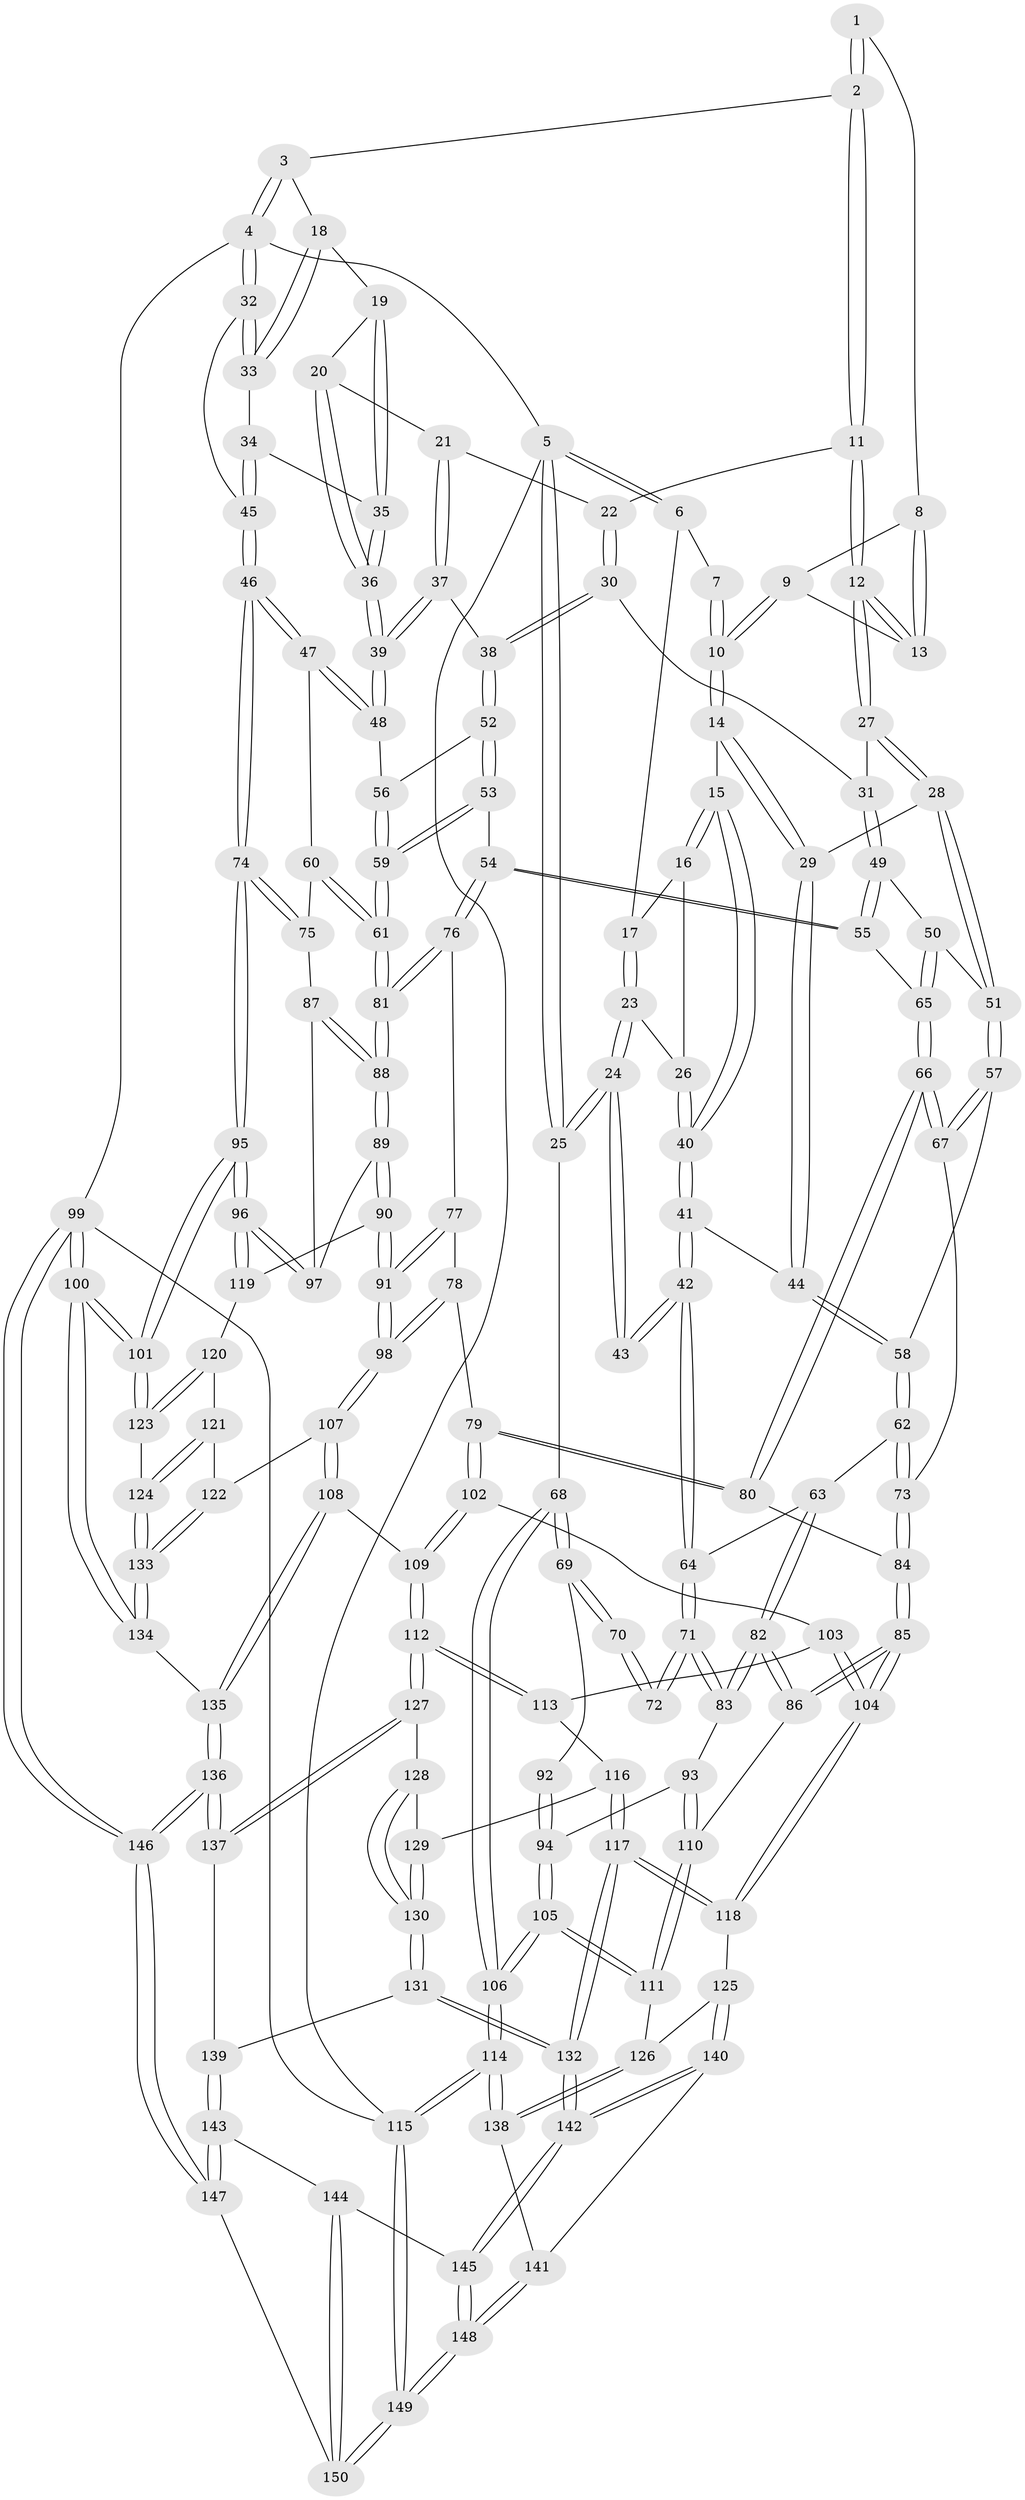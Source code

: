 // coarse degree distribution, {4: 0.29523809523809524, 9: 0.009523809523809525, 3: 0.10476190476190476, 5: 0.4095238095238095, 6: 0.17142857142857143, 7: 0.009523809523809525}
// Generated by graph-tools (version 1.1) at 2025/21/03/04/25 18:21:29]
// undirected, 150 vertices, 372 edges
graph export_dot {
graph [start="1"]
  node [color=gray90,style=filled];
  1 [pos="+0.5580255376301119+0"];
  2 [pos="+0.7573904117102627+0"];
  3 [pos="+0.9029015088300637+0"];
  4 [pos="+1+0"];
  5 [pos="+0+0"];
  6 [pos="+0.08413542261776945+0"];
  7 [pos="+0.3725119297490357+0"];
  8 [pos="+0.5519194757228874+0"];
  9 [pos="+0.5062616809967176+0.026810970607524954"];
  10 [pos="+0.3930624371898753+0.09061535507123514"];
  11 [pos="+0.6531244242356498+0.08732166545888428"];
  12 [pos="+0.6109891986236201+0.1250433562466828"];
  13 [pos="+0.5900236459102768+0.08257379830477794"];
  14 [pos="+0.3906711450300834+0.10586966382754562"];
  15 [pos="+0.36259854775845873+0.10938409774511411"];
  16 [pos="+0.24093570599081365+0.05333832080151389"];
  17 [pos="+0.20655055684297172+0.01849297581261464"];
  18 [pos="+0.85352578650448+0.06758929680728072"];
  19 [pos="+0.8501051714126704+0.07216595319413346"];
  20 [pos="+0.8359106179720762+0.08637059505034246"];
  21 [pos="+0.8314023476857492+0.09002998148409164"];
  22 [pos="+0.8046487355708181+0.0958359692913217"];
  23 [pos="+0.14644087409333448+0.11532085884944208"];
  24 [pos="+0.03238706913564104+0.13786195214601885"];
  25 [pos="+0+0"];
  26 [pos="+0.20523492725649944+0.14815826747377875"];
  27 [pos="+0.5934786536914273+0.1666425890279652"];
  28 [pos="+0.5387420137203882+0.18256236861760036"];
  29 [pos="+0.45055303985051115+0.17988172682407746"];
  30 [pos="+0.6892310990173072+0.21284754594700028"];
  31 [pos="+0.6238617444102712+0.19190117541697108"];
  32 [pos="+1+0.06834235471191458"];
  33 [pos="+0.9612110126660965+0.13660476889867648"];
  34 [pos="+0.9490639440685921+0.2001965382605524"];
  35 [pos="+0.9170854814523589+0.2371564379377657"];
  36 [pos="+0.895645886988996+0.28377849688529966"];
  37 [pos="+0.8038478143766711+0.20717340851775737"];
  38 [pos="+0.7277213212045504+0.23916051785664286"];
  39 [pos="+0.8944568456089489+0.2874751876170173"];
  40 [pos="+0.2373205759545335+0.1909999737356047"];
  41 [pos="+0.21262246809404656+0.26954342941699566"];
  42 [pos="+0.159843736757812+0.3151865989394876"];
  43 [pos="+0.15910641662734812+0.31514804159220833"];
  44 [pos="+0.40174856618832766+0.2854354028796027"];
  45 [pos="+1+0.31322786623300897"];
  46 [pos="+1+0.34279740268621933"];
  47 [pos="+0.9975876269553552+0.3532279248558572"];
  48 [pos="+0.8948877298145935+0.29039153648056815"];
  49 [pos="+0.6344799177524806+0.2931014816195031"];
  50 [pos="+0.5845110099330486+0.35230458328581776"];
  51 [pos="+0.5502596946738955+0.2981990850291797"];
  52 [pos="+0.7361583448416097+0.26946211940261106"];
  53 [pos="+0.7321516914372764+0.3986774031660441"];
  54 [pos="+0.7296401248045539+0.3991046687492202"];
  55 [pos="+0.7287521622047937+0.3986741894757647"];
  56 [pos="+0.8869652707438396+0.2955924188324873"];
  57 [pos="+0.46215812577954135+0.3884190449240573"];
  58 [pos="+0.40630930497007955+0.3263444489450112"];
  59 [pos="+0.769498216647652+0.4118622846708384"];
  60 [pos="+0.926377837922217+0.4435466361458488"];
  61 [pos="+0.8082640386067488+0.4641268698166717"];
  62 [pos="+0.2973128363840456+0.4192428988536164"];
  63 [pos="+0.2521830052327932+0.4240519652036122"];
  64 [pos="+0.2338794415963589+0.4095947611725761"];
  65 [pos="+0.5847830403919286+0.37347880733130195"];
  66 [pos="+0.49912122794984837+0.4521278792522749"];
  67 [pos="+0.4987760682087856+0.4518520979354766"];
  68 [pos="+0+0.436605515604272"];
  69 [pos="+0+0.4288655601602323"];
  70 [pos="+0.15753500808802953+0.3161725228622267"];
  71 [pos="+0.11946291888180291+0.5126755756308538"];
  72 [pos="+0.10740792638140076+0.506613958948213"];
  73 [pos="+0.3634842477842894+0.4761791588875873"];
  74 [pos="+1+0.49362115676504525"];
  75 [pos="+0.9526003832787265+0.506266310004063"];
  76 [pos="+0.6584668432596859+0.4772220541669357"];
  77 [pos="+0.6444582895791146+0.4917340423923969"];
  78 [pos="+0.5839719491477819+0.5116803935203118"];
  79 [pos="+0.5339266150864679+0.5226625427432955"];
  80 [pos="+0.5208053149635853+0.504335811082812"];
  81 [pos="+0.8123241541801581+0.5838295870868699"];
  82 [pos="+0.24436711131026115+0.5616648860405088"];
  83 [pos="+0.11982866990677657+0.5131025829240339"];
  84 [pos="+0.3481335292574527+0.5598756424625384"];
  85 [pos="+0.2849481488045958+0.6480690206112629"];
  86 [pos="+0.27443280673348397+0.6389069590664226"];
  87 [pos="+0.9424395465973914+0.5375236020174067"];
  88 [pos="+0.8126322204475364+0.5899222911507586"];
  89 [pos="+0.8068187573018766+0.6089756663638024"];
  90 [pos="+0.7969292115772458+0.626225985717935"];
  91 [pos="+0.7792747279995159+0.6437479878840986"];
  92 [pos="+0.0933742456136574+0.5057144556131075"];
  93 [pos="+0.11901403036089704+0.6052242983189935"];
  94 [pos="+0.05410660035285751+0.6133398661100748"];
  95 [pos="+1+0.7181945357799607"];
  96 [pos="+1+0.6765206442502855"];
  97 [pos="+1+0.6177410893013758"];
  98 [pos="+0.7677593510160989+0.6627665356639912"];
  99 [pos="+1+1"];
  100 [pos="+1+1"];
  101 [pos="+1+0.7237957491285347"];
  102 [pos="+0.5332249514408545+0.5393734209264001"];
  103 [pos="+0.5049016428073851+0.5865460394368545"];
  104 [pos="+0.2994748062024103+0.6774495252032555"];
  105 [pos="+0+0.6990299630647155"];
  106 [pos="+0+0.6988757789654888"];
  107 [pos="+0.7664443342559665+0.6653033878419894"];
  108 [pos="+0.7588323699410852+0.6727047047302507"];
  109 [pos="+0.6710668588143776+0.6873334600355171"];
  110 [pos="+0.1720756081085899+0.6354273016895821"];
  111 [pos="+0.04406196305457711+0.7392466984438183"];
  112 [pos="+0.6219389526178991+0.7307272768061007"];
  113 [pos="+0.5108453542840623+0.6684802652219496"];
  114 [pos="+0+0.9015532702446225"];
  115 [pos="+0+1"];
  116 [pos="+0.46988661424520284+0.7253424034368949"];
  117 [pos="+0.3121493416743613+0.7474497942294535"];
  118 [pos="+0.3066227907570277+0.7401860850435524"];
  119 [pos="+0.941593058445862+0.6864235712313494"];
  120 [pos="+0.9089462146541996+0.7402589603144384"];
  121 [pos="+0.8900875418656398+0.7423341248374368"];
  122 [pos="+0.871267300582673+0.7427582856881972"];
  123 [pos="+0.9945298974182187+0.7958920958874626"];
  124 [pos="+0.9428482872781496+0.8262439805562078"];
  125 [pos="+0.20547869412911643+0.7722491741148707"];
  126 [pos="+0.1005646730377247+0.7739832470609113"];
  127 [pos="+0.5999631750204322+0.7745254104811852"];
  128 [pos="+0.552002857274122+0.7767903786953634"];
  129 [pos="+0.47804526856795815+0.7322106399029242"];
  130 [pos="+0.4858831710554542+0.8339250791087448"];
  131 [pos="+0.47077117370575666+0.8522934237720379"];
  132 [pos="+0.3448122214646871+0.8615467865102645"];
  133 [pos="+0.8932825480568506+0.858621436069554"];
  134 [pos="+0.8680664419512222+0.8914919173972731"];
  135 [pos="+0.777820536295114+0.9100541637099441"];
  136 [pos="+0.7395172301635469+0.9498383201046819"];
  137 [pos="+0.629337483965141+0.8875259354192924"];
  138 [pos="+0.10093818591117747+0.9095953133458672"];
  139 [pos="+0.5596914135776816+0.9093631972330224"];
  140 [pos="+0.15430924297425763+0.8934159895917848"];
  141 [pos="+0.11971775074816592+0.9231206612796297"];
  142 [pos="+0.3438095105368439+0.8670661189690642"];
  143 [pos="+0.5432292148867753+0.9341228342831741"];
  144 [pos="+0.5009107828949547+0.9656994755912004"];
  145 [pos="+0.34319052513153503+0.8874592107452955"];
  146 [pos="+0.7261106040230815+1"];
  147 [pos="+0.6448811659983308+1"];
  148 [pos="+0.2478961598097901+1"];
  149 [pos="+0.24671290458720474+1"];
  150 [pos="+0.45393045148431693+1"];
  1 -- 2;
  1 -- 2;
  1 -- 8;
  2 -- 3;
  2 -- 11;
  2 -- 11;
  3 -- 4;
  3 -- 4;
  3 -- 18;
  4 -- 5;
  4 -- 32;
  4 -- 32;
  4 -- 99;
  5 -- 6;
  5 -- 6;
  5 -- 25;
  5 -- 25;
  5 -- 115;
  6 -- 7;
  6 -- 17;
  7 -- 10;
  7 -- 10;
  8 -- 9;
  8 -- 13;
  8 -- 13;
  9 -- 10;
  9 -- 10;
  9 -- 13;
  10 -- 14;
  10 -- 14;
  11 -- 12;
  11 -- 12;
  11 -- 22;
  12 -- 13;
  12 -- 13;
  12 -- 27;
  12 -- 27;
  14 -- 15;
  14 -- 29;
  14 -- 29;
  15 -- 16;
  15 -- 16;
  15 -- 40;
  15 -- 40;
  16 -- 17;
  16 -- 26;
  17 -- 23;
  17 -- 23;
  18 -- 19;
  18 -- 33;
  18 -- 33;
  19 -- 20;
  19 -- 35;
  19 -- 35;
  20 -- 21;
  20 -- 36;
  20 -- 36;
  21 -- 22;
  21 -- 37;
  21 -- 37;
  22 -- 30;
  22 -- 30;
  23 -- 24;
  23 -- 24;
  23 -- 26;
  24 -- 25;
  24 -- 25;
  24 -- 43;
  24 -- 43;
  25 -- 68;
  26 -- 40;
  26 -- 40;
  27 -- 28;
  27 -- 28;
  27 -- 31;
  28 -- 29;
  28 -- 51;
  28 -- 51;
  29 -- 44;
  29 -- 44;
  30 -- 31;
  30 -- 38;
  30 -- 38;
  31 -- 49;
  31 -- 49;
  32 -- 33;
  32 -- 33;
  32 -- 45;
  33 -- 34;
  34 -- 35;
  34 -- 45;
  34 -- 45;
  35 -- 36;
  35 -- 36;
  36 -- 39;
  36 -- 39;
  37 -- 38;
  37 -- 39;
  37 -- 39;
  38 -- 52;
  38 -- 52;
  39 -- 48;
  39 -- 48;
  40 -- 41;
  40 -- 41;
  41 -- 42;
  41 -- 42;
  41 -- 44;
  42 -- 43;
  42 -- 43;
  42 -- 64;
  42 -- 64;
  44 -- 58;
  44 -- 58;
  45 -- 46;
  45 -- 46;
  46 -- 47;
  46 -- 47;
  46 -- 74;
  46 -- 74;
  47 -- 48;
  47 -- 48;
  47 -- 60;
  48 -- 56;
  49 -- 50;
  49 -- 55;
  49 -- 55;
  50 -- 51;
  50 -- 65;
  50 -- 65;
  51 -- 57;
  51 -- 57;
  52 -- 53;
  52 -- 53;
  52 -- 56;
  53 -- 54;
  53 -- 59;
  53 -- 59;
  54 -- 55;
  54 -- 55;
  54 -- 76;
  54 -- 76;
  55 -- 65;
  56 -- 59;
  56 -- 59;
  57 -- 58;
  57 -- 67;
  57 -- 67;
  58 -- 62;
  58 -- 62;
  59 -- 61;
  59 -- 61;
  60 -- 61;
  60 -- 61;
  60 -- 75;
  61 -- 81;
  61 -- 81;
  62 -- 63;
  62 -- 73;
  62 -- 73;
  63 -- 64;
  63 -- 82;
  63 -- 82;
  64 -- 71;
  64 -- 71;
  65 -- 66;
  65 -- 66;
  66 -- 67;
  66 -- 67;
  66 -- 80;
  66 -- 80;
  67 -- 73;
  68 -- 69;
  68 -- 69;
  68 -- 106;
  68 -- 106;
  69 -- 70;
  69 -- 70;
  69 -- 92;
  70 -- 72;
  70 -- 72;
  71 -- 72;
  71 -- 72;
  71 -- 83;
  71 -- 83;
  73 -- 84;
  73 -- 84;
  74 -- 75;
  74 -- 75;
  74 -- 95;
  74 -- 95;
  75 -- 87;
  76 -- 77;
  76 -- 81;
  76 -- 81;
  77 -- 78;
  77 -- 91;
  77 -- 91;
  78 -- 79;
  78 -- 98;
  78 -- 98;
  79 -- 80;
  79 -- 80;
  79 -- 102;
  79 -- 102;
  80 -- 84;
  81 -- 88;
  81 -- 88;
  82 -- 83;
  82 -- 83;
  82 -- 86;
  82 -- 86;
  83 -- 93;
  84 -- 85;
  84 -- 85;
  85 -- 86;
  85 -- 86;
  85 -- 104;
  85 -- 104;
  86 -- 110;
  87 -- 88;
  87 -- 88;
  87 -- 97;
  88 -- 89;
  88 -- 89;
  89 -- 90;
  89 -- 90;
  89 -- 97;
  90 -- 91;
  90 -- 91;
  90 -- 119;
  91 -- 98;
  91 -- 98;
  92 -- 94;
  92 -- 94;
  93 -- 94;
  93 -- 110;
  93 -- 110;
  94 -- 105;
  94 -- 105;
  95 -- 96;
  95 -- 96;
  95 -- 101;
  95 -- 101;
  96 -- 97;
  96 -- 97;
  96 -- 119;
  96 -- 119;
  98 -- 107;
  98 -- 107;
  99 -- 100;
  99 -- 100;
  99 -- 146;
  99 -- 146;
  99 -- 115;
  100 -- 101;
  100 -- 101;
  100 -- 134;
  100 -- 134;
  101 -- 123;
  101 -- 123;
  102 -- 103;
  102 -- 109;
  102 -- 109;
  103 -- 104;
  103 -- 104;
  103 -- 113;
  104 -- 118;
  104 -- 118;
  105 -- 106;
  105 -- 106;
  105 -- 111;
  105 -- 111;
  106 -- 114;
  106 -- 114;
  107 -- 108;
  107 -- 108;
  107 -- 122;
  108 -- 109;
  108 -- 135;
  108 -- 135;
  109 -- 112;
  109 -- 112;
  110 -- 111;
  110 -- 111;
  111 -- 126;
  112 -- 113;
  112 -- 113;
  112 -- 127;
  112 -- 127;
  113 -- 116;
  114 -- 115;
  114 -- 115;
  114 -- 138;
  114 -- 138;
  115 -- 149;
  115 -- 149;
  116 -- 117;
  116 -- 117;
  116 -- 129;
  117 -- 118;
  117 -- 118;
  117 -- 132;
  117 -- 132;
  118 -- 125;
  119 -- 120;
  120 -- 121;
  120 -- 123;
  120 -- 123;
  121 -- 122;
  121 -- 124;
  121 -- 124;
  122 -- 133;
  122 -- 133;
  123 -- 124;
  124 -- 133;
  124 -- 133;
  125 -- 126;
  125 -- 140;
  125 -- 140;
  126 -- 138;
  126 -- 138;
  127 -- 128;
  127 -- 137;
  127 -- 137;
  128 -- 129;
  128 -- 130;
  128 -- 130;
  129 -- 130;
  129 -- 130;
  130 -- 131;
  130 -- 131;
  131 -- 132;
  131 -- 132;
  131 -- 139;
  132 -- 142;
  132 -- 142;
  133 -- 134;
  133 -- 134;
  134 -- 135;
  135 -- 136;
  135 -- 136;
  136 -- 137;
  136 -- 137;
  136 -- 146;
  136 -- 146;
  137 -- 139;
  138 -- 141;
  139 -- 143;
  139 -- 143;
  140 -- 141;
  140 -- 142;
  140 -- 142;
  141 -- 148;
  141 -- 148;
  142 -- 145;
  142 -- 145;
  143 -- 144;
  143 -- 147;
  143 -- 147;
  144 -- 145;
  144 -- 150;
  144 -- 150;
  145 -- 148;
  145 -- 148;
  146 -- 147;
  146 -- 147;
  147 -- 150;
  148 -- 149;
  148 -- 149;
  149 -- 150;
  149 -- 150;
}
